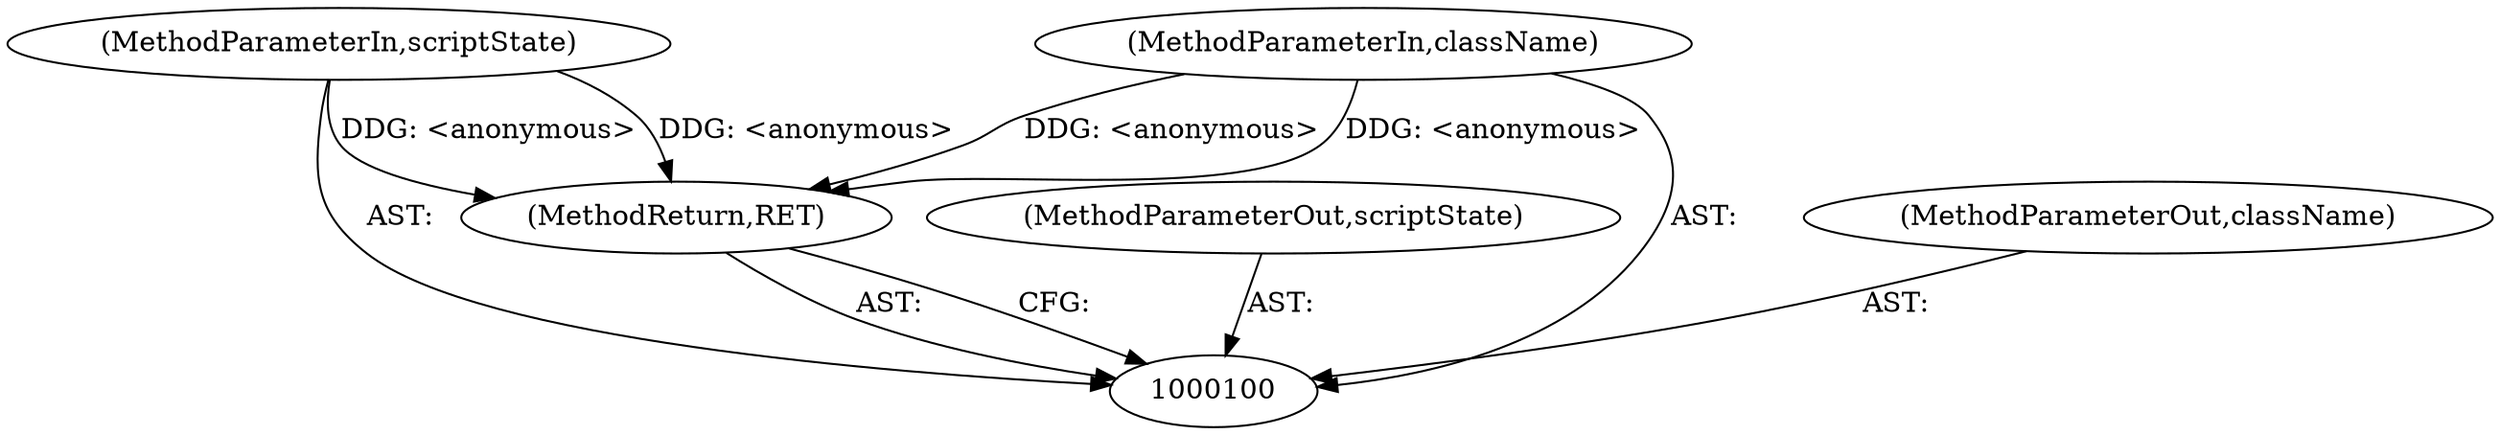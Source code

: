 digraph "0_Chrome_0a242b6c8a66ee530d5b68c74dfabe74e6415d45_0" {
"1000104" [label="(MethodReturn,RET)"];
"1000101" [label="(MethodParameterIn,scriptState)"];
"1000146" [label="(MethodParameterOut,scriptState)"];
"1000102" [label="(MethodParameterIn,className)"];
"1000147" [label="(MethodParameterOut,className)"];
"1000104" -> "1000100"  [label="AST: "];
"1000104" -> "1000100"  [label="CFG: "];
"1000102" -> "1000104"  [label="DDG: <anonymous>"];
"1000101" -> "1000104"  [label="DDG: <anonymous>"];
"1000101" -> "1000100"  [label="AST: "];
"1000101" -> "1000104"  [label="DDG: <anonymous>"];
"1000146" -> "1000100"  [label="AST: "];
"1000102" -> "1000100"  [label="AST: "];
"1000102" -> "1000104"  [label="DDG: <anonymous>"];
"1000147" -> "1000100"  [label="AST: "];
}

